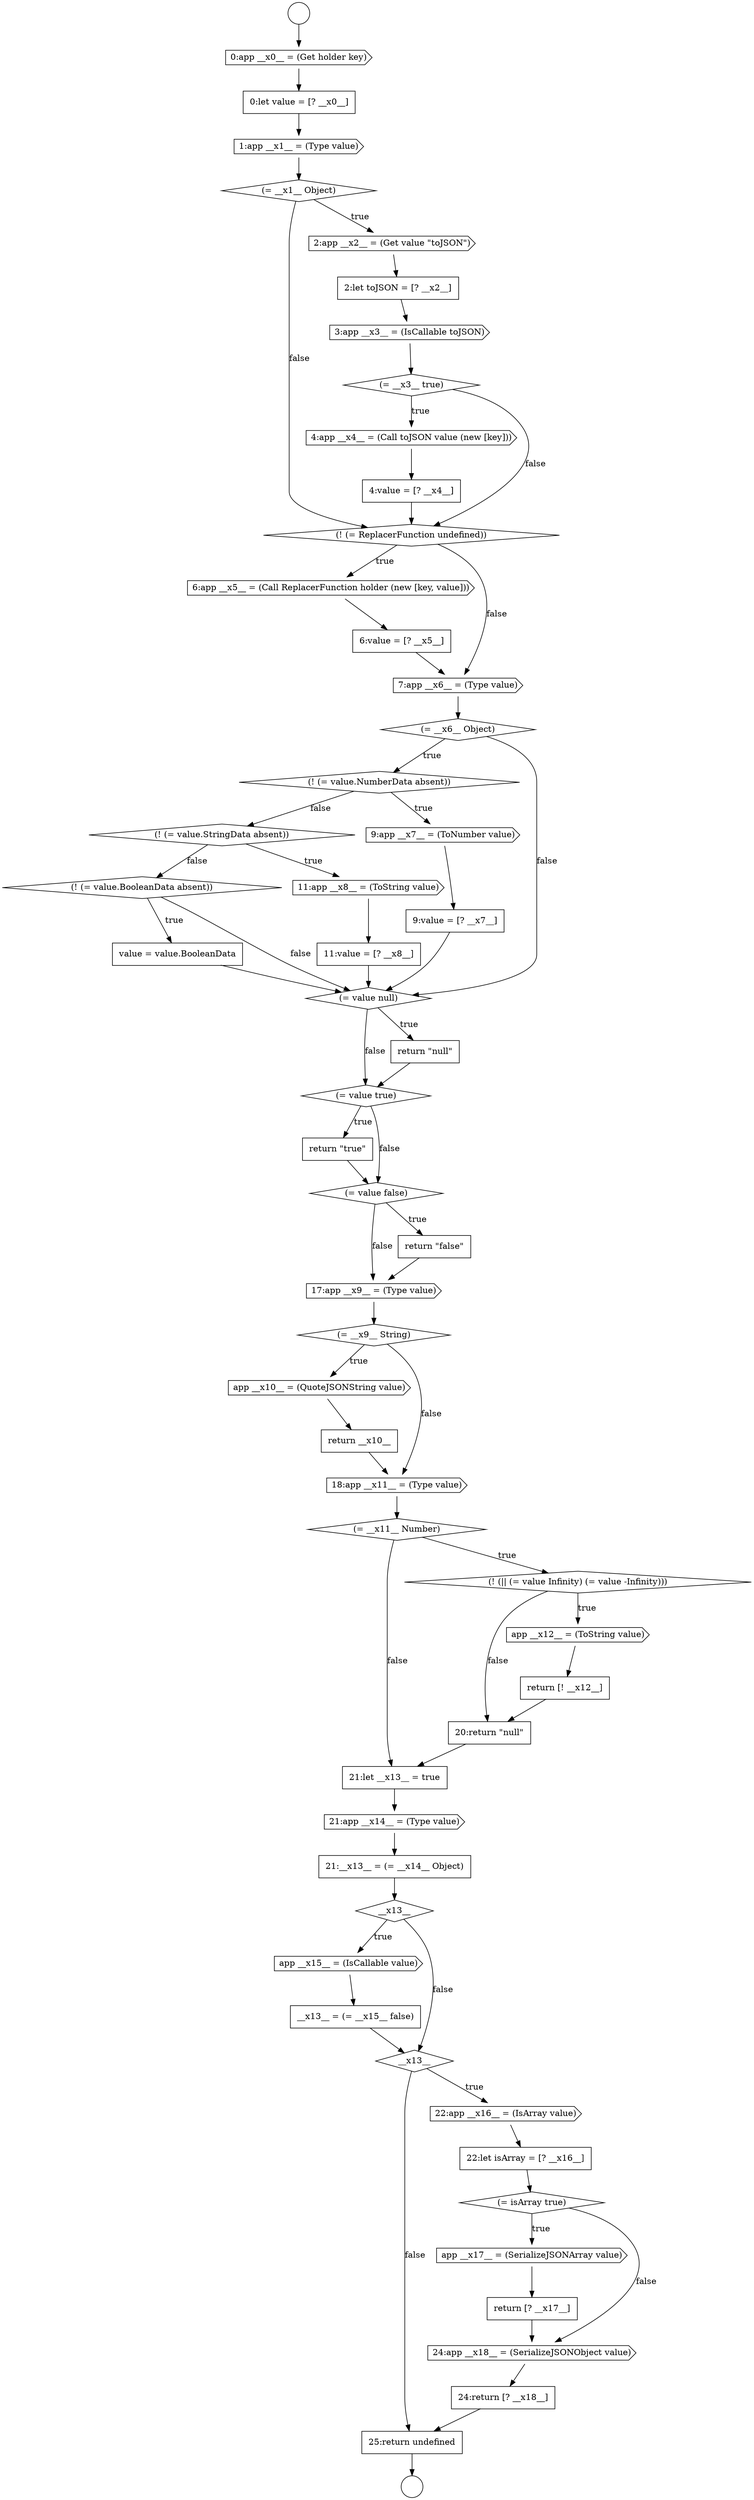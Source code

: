digraph {
  node16150 [shape=none, margin=0, label=<<font color="black">
    <table border="0" cellborder="1" cellspacing="0" cellpadding="10">
      <tr><td align="left">25:return undefined</td></tr>
    </table>
  </font>> color="black" fillcolor="white" style=filled]
  node16118 [shape=diamond, label=<<font color="black">(! (= value.BooleanData absent))</font>> color="black" fillcolor="white" style=filled]
  node16146 [shape=cds, label=<<font color="black">app __x17__ = (SerializeJSONArray value)</font>> color="black" fillcolor="white" style=filled]
  node16114 [shape=none, margin=0, label=<<font color="black">
    <table border="0" cellborder="1" cellspacing="0" cellpadding="10">
      <tr><td align="left">9:value = [? __x7__]</td></tr>
    </table>
  </font>> color="black" fillcolor="white" style=filled]
  node16119 [shape=none, margin=0, label=<<font color="black">
    <table border="0" cellborder="1" cellspacing="0" cellpadding="10">
      <tr><td align="left">value = value.BooleanData</td></tr>
    </table>
  </font>> color="black" fillcolor="white" style=filled]
  node16123 [shape=none, margin=0, label=<<font color="black">
    <table border="0" cellborder="1" cellspacing="0" cellpadding="10">
      <tr><td align="left">return &quot;true&quot;</td></tr>
    </table>
  </font>> color="black" fillcolor="white" style=filled]
  node16122 [shape=diamond, label=<<font color="black">(= value true)</font>> color="black" fillcolor="white" style=filled]
  node16126 [shape=cds, label=<<font color="black">17:app __x9__ = (Type value)</font>> color="black" fillcolor="white" style=filled]
  node16121 [shape=none, margin=0, label=<<font color="black">
    <table border="0" cellborder="1" cellspacing="0" cellpadding="10">
      <tr><td align="left">return &quot;null&quot;</td></tr>
    </table>
  </font>> color="black" fillcolor="white" style=filled]
  node16125 [shape=none, margin=0, label=<<font color="black">
    <table border="0" cellborder="1" cellspacing="0" cellpadding="10">
      <tr><td align="left">return &quot;false&quot;</td></tr>
    </table>
  </font>> color="black" fillcolor="white" style=filled]
  node16137 [shape=cds, label=<<font color="black">21:app __x14__ = (Type value)</font>> color="black" fillcolor="white" style=filled]
  node16103 [shape=cds, label=<<font color="black">3:app __x3__ = (IsCallable toJSON)</font>> color="black" fillcolor="white" style=filled]
  node16124 [shape=diamond, label=<<font color="black">(= value false)</font>> color="black" fillcolor="white" style=filled]
  node16135 [shape=none, margin=0, label=<<font color="black">
    <table border="0" cellborder="1" cellspacing="0" cellpadding="10">
      <tr><td align="left">20:return &quot;null&quot;</td></tr>
    </table>
  </font>> color="black" fillcolor="white" style=filled]
  node16105 [shape=cds, label=<<font color="black">4:app __x4__ = (Call toJSON value (new [key]))</font>> color="black" fillcolor="white" style=filled]
  node16141 [shape=none, margin=0, label=<<font color="black">
    <table border="0" cellborder="1" cellspacing="0" cellpadding="10">
      <tr><td align="left">__x13__ = (= __x15__ false)</td></tr>
    </table>
  </font>> color="black" fillcolor="white" style=filled]
  node16099 [shape=cds, label=<<font color="black">1:app __x1__ = (Type value)</font>> color="black" fillcolor="white" style=filled]
  node16131 [shape=diamond, label=<<font color="black">(= __x11__ Number)</font>> color="black" fillcolor="white" style=filled]
  node16136 [shape=none, margin=0, label=<<font color="black">
    <table border="0" cellborder="1" cellspacing="0" cellpadding="10">
      <tr><td align="left">21:let __x13__ = true</td></tr>
    </table>
  </font>> color="black" fillcolor="white" style=filled]
  node16109 [shape=none, margin=0, label=<<font color="black">
    <table border="0" cellborder="1" cellspacing="0" cellpadding="10">
      <tr><td align="left">6:value = [? __x5__]</td></tr>
    </table>
  </font>> color="black" fillcolor="white" style=filled]
  node16104 [shape=diamond, label=<<font color="black">(= __x3__ true)</font>> color="black" fillcolor="white" style=filled]
  node16140 [shape=cds, label=<<font color="black">app __x15__ = (IsCallable value)</font>> color="black" fillcolor="white" style=filled]
  node16108 [shape=cds, label=<<font color="black">6:app __x5__ = (Call ReplacerFunction holder (new [key, value]))</font>> color="black" fillcolor="white" style=filled]
  node16144 [shape=none, margin=0, label=<<font color="black">
    <table border="0" cellborder="1" cellspacing="0" cellpadding="10">
      <tr><td align="left">22:let isArray = [? __x16__]</td></tr>
    </table>
  </font>> color="black" fillcolor="white" style=filled]
  node16147 [shape=none, margin=0, label=<<font color="black">
    <table border="0" cellborder="1" cellspacing="0" cellpadding="10">
      <tr><td align="left">return [? __x17__]</td></tr>
    </table>
  </font>> color="black" fillcolor="white" style=filled]
  node16127 [shape=diamond, label=<<font color="black">(= __x9__ String)</font>> color="black" fillcolor="white" style=filled]
  node16112 [shape=diamond, label=<<font color="black">(! (= value.NumberData absent))</font>> color="black" fillcolor="white" style=filled]
  node16132 [shape=diamond, label=<<font color="black">(! (|| (= value Infinity) (= value -Infinity)))</font>> color="black" fillcolor="white" style=filled]
  node16115 [shape=diamond, label=<<font color="black">(! (= value.StringData absent))</font>> color="black" fillcolor="white" style=filled]
  node16120 [shape=diamond, label=<<font color="black">(= value null)</font>> color="black" fillcolor="white" style=filled]
  node16100 [shape=diamond, label=<<font color="black">(= __x1__ Object)</font>> color="black" fillcolor="white" style=filled]
  node16095 [shape=circle label=" " color="black" fillcolor="white" style=filled]
  node16133 [shape=cds, label=<<font color="black">app __x12__ = (ToString value)</font>> color="black" fillcolor="white" style=filled]
  node16107 [shape=diamond, label=<<font color="black">(! (= ReplacerFunction undefined))</font>> color="black" fillcolor="white" style=filled]
  node16139 [shape=diamond, label=<<font color="black">__x13__</font>> color="black" fillcolor="white" style=filled]
  node16128 [shape=cds, label=<<font color="black">app __x10__ = (QuoteJSONString value)</font>> color="black" fillcolor="white" style=filled]
  node16101 [shape=cds, label=<<font color="black">2:app __x2__ = (Get value &quot;toJSON&quot;)</font>> color="black" fillcolor="white" style=filled]
  node16129 [shape=none, margin=0, label=<<font color="black">
    <table border="0" cellborder="1" cellspacing="0" cellpadding="10">
      <tr><td align="left">return __x10__</td></tr>
    </table>
  </font>> color="black" fillcolor="white" style=filled]
  node16116 [shape=cds, label=<<font color="black">11:app __x8__ = (ToString value)</font>> color="black" fillcolor="white" style=filled]
  node16111 [shape=diamond, label=<<font color="black">(= __x6__ Object)</font>> color="black" fillcolor="white" style=filled]
  node16096 [shape=circle label=" " color="black" fillcolor="white" style=filled]
  node16143 [shape=cds, label=<<font color="black">22:app __x16__ = (IsArray value)</font>> color="black" fillcolor="white" style=filled]
  node16148 [shape=cds, label=<<font color="black">24:app __x18__ = (SerializeJSONObject value)</font>> color="black" fillcolor="white" style=filled]
  node16097 [shape=cds, label=<<font color="black">0:app __x0__ = (Get holder key)</font>> color="black" fillcolor="white" style=filled]
  node16106 [shape=none, margin=0, label=<<font color="black">
    <table border="0" cellborder="1" cellspacing="0" cellpadding="10">
      <tr><td align="left">4:value = [? __x4__]</td></tr>
    </table>
  </font>> color="black" fillcolor="white" style=filled]
  node16138 [shape=none, margin=0, label=<<font color="black">
    <table border="0" cellborder="1" cellspacing="0" cellpadding="10">
      <tr><td align="left">21:__x13__ = (= __x14__ Object)</td></tr>
    </table>
  </font>> color="black" fillcolor="white" style=filled]
  node16102 [shape=none, margin=0, label=<<font color="black">
    <table border="0" cellborder="1" cellspacing="0" cellpadding="10">
      <tr><td align="left">2:let toJSON = [? __x2__]</td></tr>
    </table>
  </font>> color="black" fillcolor="white" style=filled]
  node16134 [shape=none, margin=0, label=<<font color="black">
    <table border="0" cellborder="1" cellspacing="0" cellpadding="10">
      <tr><td align="left">return [! __x12__]</td></tr>
    </table>
  </font>> color="black" fillcolor="white" style=filled]
  node16149 [shape=none, margin=0, label=<<font color="black">
    <table border="0" cellborder="1" cellspacing="0" cellpadding="10">
      <tr><td align="left">24:return [? __x18__]</td></tr>
    </table>
  </font>> color="black" fillcolor="white" style=filled]
  node16117 [shape=none, margin=0, label=<<font color="black">
    <table border="0" cellborder="1" cellspacing="0" cellpadding="10">
      <tr><td align="left">11:value = [? __x8__]</td></tr>
    </table>
  </font>> color="black" fillcolor="white" style=filled]
  node16098 [shape=none, margin=0, label=<<font color="black">
    <table border="0" cellborder="1" cellspacing="0" cellpadding="10">
      <tr><td align="left">0:let value = [? __x0__]</td></tr>
    </table>
  </font>> color="black" fillcolor="white" style=filled]
  node16130 [shape=cds, label=<<font color="black">18:app __x11__ = (Type value)</font>> color="black" fillcolor="white" style=filled]
  node16113 [shape=cds, label=<<font color="black">9:app __x7__ = (ToNumber value)</font>> color="black" fillcolor="white" style=filled]
  node16145 [shape=diamond, label=<<font color="black">(= isArray true)</font>> color="black" fillcolor="white" style=filled]
  node16110 [shape=cds, label=<<font color="black">7:app __x6__ = (Type value)</font>> color="black" fillcolor="white" style=filled]
  node16142 [shape=diamond, label=<<font color="black">__x13__</font>> color="black" fillcolor="white" style=filled]
  node16132 -> node16133 [label=<<font color="black">true</font>> color="black"]
  node16132 -> node16135 [label=<<font color="black">false</font>> color="black"]
  node16108 -> node16109 [ color="black"]
  node16134 -> node16135 [ color="black"]
  node16095 -> node16097 [ color="black"]
  node16137 -> node16138 [ color="black"]
  node16144 -> node16145 [ color="black"]
  node16120 -> node16121 [label=<<font color="black">true</font>> color="black"]
  node16120 -> node16122 [label=<<font color="black">false</font>> color="black"]
  node16146 -> node16147 [ color="black"]
  node16106 -> node16107 [ color="black"]
  node16149 -> node16150 [ color="black"]
  node16098 -> node16099 [ color="black"]
  node16102 -> node16103 [ color="black"]
  node16100 -> node16101 [label=<<font color="black">true</font>> color="black"]
  node16100 -> node16107 [label=<<font color="black">false</font>> color="black"]
  node16116 -> node16117 [ color="black"]
  node16141 -> node16142 [ color="black"]
  node16129 -> node16130 [ color="black"]
  node16122 -> node16123 [label=<<font color="black">true</font>> color="black"]
  node16122 -> node16124 [label=<<font color="black">false</font>> color="black"]
  node16124 -> node16125 [label=<<font color="black">true</font>> color="black"]
  node16124 -> node16126 [label=<<font color="black">false</font>> color="black"]
  node16111 -> node16112 [label=<<font color="black">true</font>> color="black"]
  node16111 -> node16120 [label=<<font color="black">false</font>> color="black"]
  node16139 -> node16140 [label=<<font color="black">true</font>> color="black"]
  node16139 -> node16142 [label=<<font color="black">false</font>> color="black"]
  node16123 -> node16124 [ color="black"]
  node16130 -> node16131 [ color="black"]
  node16133 -> node16134 [ color="black"]
  node16128 -> node16129 [ color="black"]
  node16125 -> node16126 [ color="black"]
  node16115 -> node16116 [label=<<font color="black">true</font>> color="black"]
  node16115 -> node16118 [label=<<font color="black">false</font>> color="black"]
  node16145 -> node16146 [label=<<font color="black">true</font>> color="black"]
  node16145 -> node16148 [label=<<font color="black">false</font>> color="black"]
  node16121 -> node16122 [ color="black"]
  node16097 -> node16098 [ color="black"]
  node16142 -> node16143 [label=<<font color="black">true</font>> color="black"]
  node16142 -> node16150 [label=<<font color="black">false</font>> color="black"]
  node16109 -> node16110 [ color="black"]
  node16140 -> node16141 [ color="black"]
  node16103 -> node16104 [ color="black"]
  node16126 -> node16127 [ color="black"]
  node16127 -> node16128 [label=<<font color="black">true</font>> color="black"]
  node16127 -> node16130 [label=<<font color="black">false</font>> color="black"]
  node16104 -> node16105 [label=<<font color="black">true</font>> color="black"]
  node16104 -> node16107 [label=<<font color="black">false</font>> color="black"]
  node16099 -> node16100 [ color="black"]
  node16147 -> node16148 [ color="black"]
  node16148 -> node16149 [ color="black"]
  node16110 -> node16111 [ color="black"]
  node16101 -> node16102 [ color="black"]
  node16118 -> node16119 [label=<<font color="black">true</font>> color="black"]
  node16118 -> node16120 [label=<<font color="black">false</font>> color="black"]
  node16143 -> node16144 [ color="black"]
  node16138 -> node16139 [ color="black"]
  node16105 -> node16106 [ color="black"]
  node16131 -> node16132 [label=<<font color="black">true</font>> color="black"]
  node16131 -> node16136 [label=<<font color="black">false</font>> color="black"]
  node16113 -> node16114 [ color="black"]
  node16107 -> node16108 [label=<<font color="black">true</font>> color="black"]
  node16107 -> node16110 [label=<<font color="black">false</font>> color="black"]
  node16135 -> node16136 [ color="black"]
  node16114 -> node16120 [ color="black"]
  node16136 -> node16137 [ color="black"]
  node16119 -> node16120 [ color="black"]
  node16112 -> node16113 [label=<<font color="black">true</font>> color="black"]
  node16112 -> node16115 [label=<<font color="black">false</font>> color="black"]
  node16117 -> node16120 [ color="black"]
  node16150 -> node16096 [ color="black"]
}
